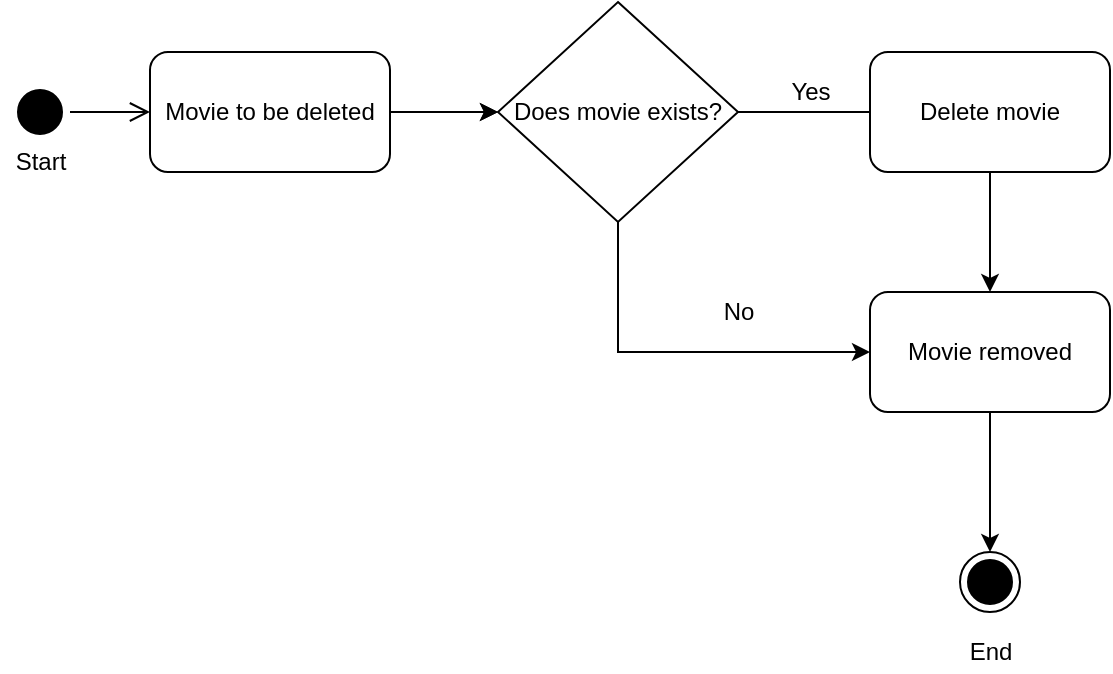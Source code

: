 <mxfile version="14.6.9" type="device"><diagram id="f9Yv161MWp5klXRmOcil" name="Page-1"><mxGraphModel dx="1298" dy="702" grid="1" gridSize="10" guides="1" tooltips="1" connect="1" arrows="1" fold="1" page="1" pageScale="1" pageWidth="827" pageHeight="1169" math="0" shadow="0"><root><mxCell id="0"/><mxCell id="1" parent="0"/><mxCell id="E5mA2q6vGmZ_mLM5gVYo-1" value="S" style="ellipse;html=1;shape=startState;fillColor=#000000;" vertex="1" parent="1"><mxGeometry x="30" y="225" width="30" height="30" as="geometry"/></mxCell><mxCell id="E5mA2q6vGmZ_mLM5gVYo-9" value="" style="edgeStyle=orthogonalEdgeStyle;rounded=0;orthogonalLoop=1;jettySize=auto;html=1;" edge="1" parent="1" source="E5mA2q6vGmZ_mLM5gVYo-2" target="E5mA2q6vGmZ_mLM5gVYo-4"><mxGeometry relative="1" as="geometry"/></mxCell><mxCell id="E5mA2q6vGmZ_mLM5gVYo-2" value="Movie to be deleted" style="rounded=1;whiteSpace=wrap;html=1;strokeColor=#000000;" vertex="1" parent="1"><mxGeometry x="100" y="210" width="120" height="60" as="geometry"/></mxCell><mxCell id="E5mA2q6vGmZ_mLM5gVYo-3" value="" style="edgeStyle=orthogonalEdgeStyle;html=1;verticalAlign=bottom;endArrow=open;endSize=8;exitX=1;exitY=0.5;exitDx=0;exitDy=0;" edge="1" parent="1" source="E5mA2q6vGmZ_mLM5gVYo-1"><mxGeometry relative="1" as="geometry"><mxPoint x="100" y="240" as="targetPoint"/><mxPoint x="100" y="250" as="sourcePoint"/></mxGeometry></mxCell><mxCell id="E5mA2q6vGmZ_mLM5gVYo-4" value="Does movie exists?&lt;span style=&quot;color: rgba(0 , 0 , 0 , 0) ; font-family: monospace ; font-size: 0px&quot;&gt;%3CmxGraphModel%3E%3Croot%3E%3CmxCell%20id%3D%220%22%2F%3E%3CmxCell%20id%3D%221%22%20parent%3D%220%22%2F%3E%3CmxCell%20id%3D%222%22%20value%3D%22%22%20style%3D%22endArrow%3Dclassic%3Bhtml%3D1%3BstrokeColor%3D%23000000%3BexitX%3D0.5%3BexitY%3D1%3BexitDx%3D0%3BexitDy%3D0%3BentryX%3D0.5%3BentryY%3D0%3BentryDx%3D0%3BentryDy%3D0%3B%22%20edge%3D%221%22%20parent%3D%221%22%3E%3CmxGeometry%20width%3D%2250%22%20height%3D%2250%22%20relative%3D%221%22%20as%3D%22geometry%22%3E%3CmxPoint%20x%3D%22295%22%20y%3D%22190%22%20as%3D%22sourcePoint%22%2F%3E%3CmxPoint%20x%3D%22295%22%20y%3D%22230%22%20as%3D%22targetPoint%22%2F%3E%3C%2FmxGeometry%3E%3C%2FmxCell%3E%3C%2Froot%3E%3C%2FmxGraphModel%3E&lt;/span&gt;" style="rhombus;whiteSpace=wrap;html=1;strokeColor=#000000;" vertex="1" parent="1"><mxGeometry x="274" y="185" width="120" height="110" as="geometry"/></mxCell><mxCell id="E5mA2q6vGmZ_mLM5gVYo-5" value="" style="endArrow=classic;html=1;strokeColor=#000000;entryX=0;entryY=0.5;entryDx=0;entryDy=0;" edge="1" parent="1" target="E5mA2q6vGmZ_mLM5gVYo-4"><mxGeometry width="50" height="50" relative="1" as="geometry"><mxPoint x="223" y="240" as="sourcePoint"/><mxPoint x="234.5" y="310" as="targetPoint"/></mxGeometry></mxCell><mxCell id="E5mA2q6vGmZ_mLM5gVYo-6" value="" style="endArrow=classic;html=1;strokeColor=#000000;exitX=1;exitY=0.5;exitDx=0;exitDy=0;" edge="1" parent="1" source="E5mA2q6vGmZ_mLM5gVYo-4"><mxGeometry width="50" height="50" relative="1" as="geometry"><mxPoint x="233" y="250" as="sourcePoint"/><mxPoint x="480" y="240" as="targetPoint"/></mxGeometry></mxCell><mxCell id="E5mA2q6vGmZ_mLM5gVYo-7" value="Yes" style="text;html=1;align=center;verticalAlign=middle;resizable=0;points=[];autosize=1;strokeColor=none;" vertex="1" parent="1"><mxGeometry x="410" y="220" width="40" height="20" as="geometry"/></mxCell><mxCell id="E5mA2q6vGmZ_mLM5gVYo-8" value="Delete movie" style="rounded=1;whiteSpace=wrap;html=1;strokeColor=#000000;" vertex="1" parent="1"><mxGeometry x="460" y="210" width="120" height="60" as="geometry"/></mxCell><mxCell id="E5mA2q6vGmZ_mLM5gVYo-10" value="" style="edgeStyle=orthogonalEdgeStyle;rounded=0;orthogonalLoop=1;jettySize=auto;html=1;exitX=0.5;exitY=1;exitDx=0;exitDy=0;" edge="1" parent="1" source="E5mA2q6vGmZ_mLM5gVYo-8"><mxGeometry relative="1" as="geometry"><mxPoint x="230" y="250" as="sourcePoint"/><mxPoint x="520" y="330" as="targetPoint"/></mxGeometry></mxCell><mxCell id="E5mA2q6vGmZ_mLM5gVYo-11" value="Movie removed" style="rounded=1;whiteSpace=wrap;html=1;strokeColor=#000000;" vertex="1" parent="1"><mxGeometry x="460" y="330" width="120" height="60" as="geometry"/></mxCell><mxCell id="E5mA2q6vGmZ_mLM5gVYo-12" value="" style="edgeStyle=orthogonalEdgeStyle;rounded=0;orthogonalLoop=1;jettySize=auto;html=1;exitX=0.5;exitY=1;exitDx=0;exitDy=0;entryX=0;entryY=0.5;entryDx=0;entryDy=0;" edge="1" parent="1" source="E5mA2q6vGmZ_mLM5gVYo-4" target="E5mA2q6vGmZ_mLM5gVYo-11"><mxGeometry relative="1" as="geometry"><mxPoint x="530" y="280" as="sourcePoint"/><mxPoint x="530" y="340" as="targetPoint"/></mxGeometry></mxCell><mxCell id="E5mA2q6vGmZ_mLM5gVYo-14" value="Start" style="text;html=1;align=center;verticalAlign=middle;resizable=0;points=[];autosize=1;strokeColor=none;" vertex="1" parent="1"><mxGeometry x="25" y="255" width="40" height="20" as="geometry"/></mxCell><mxCell id="E5mA2q6vGmZ_mLM5gVYo-15" value="" style="ellipse;html=1;shape=endState;fillColor=#000000;" vertex="1" parent="1"><mxGeometry x="505" y="460" width="30" height="30" as="geometry"/></mxCell><mxCell id="E5mA2q6vGmZ_mLM5gVYo-16" value="" style="edgeStyle=orthogonalEdgeStyle;rounded=0;orthogonalLoop=1;jettySize=auto;html=1;exitX=0.5;exitY=1;exitDx=0;exitDy=0;" edge="1" parent="1" source="E5mA2q6vGmZ_mLM5gVYo-11" target="E5mA2q6vGmZ_mLM5gVYo-15"><mxGeometry relative="1" as="geometry"><mxPoint x="530" y="280" as="sourcePoint"/><mxPoint x="530" y="340" as="targetPoint"/></mxGeometry></mxCell><mxCell id="E5mA2q6vGmZ_mLM5gVYo-17" value="End" style="text;html=1;align=center;verticalAlign=middle;resizable=0;points=[];autosize=1;strokeColor=none;" vertex="1" parent="1"><mxGeometry x="500" y="500" width="40" height="20" as="geometry"/></mxCell><mxCell id="E5mA2q6vGmZ_mLM5gVYo-19" value="No" style="text;html=1;align=center;verticalAlign=middle;resizable=0;points=[];autosize=1;strokeColor=none;" vertex="1" parent="1"><mxGeometry x="379" y="330" width="30" height="20" as="geometry"/></mxCell></root></mxGraphModel></diagram></mxfile>